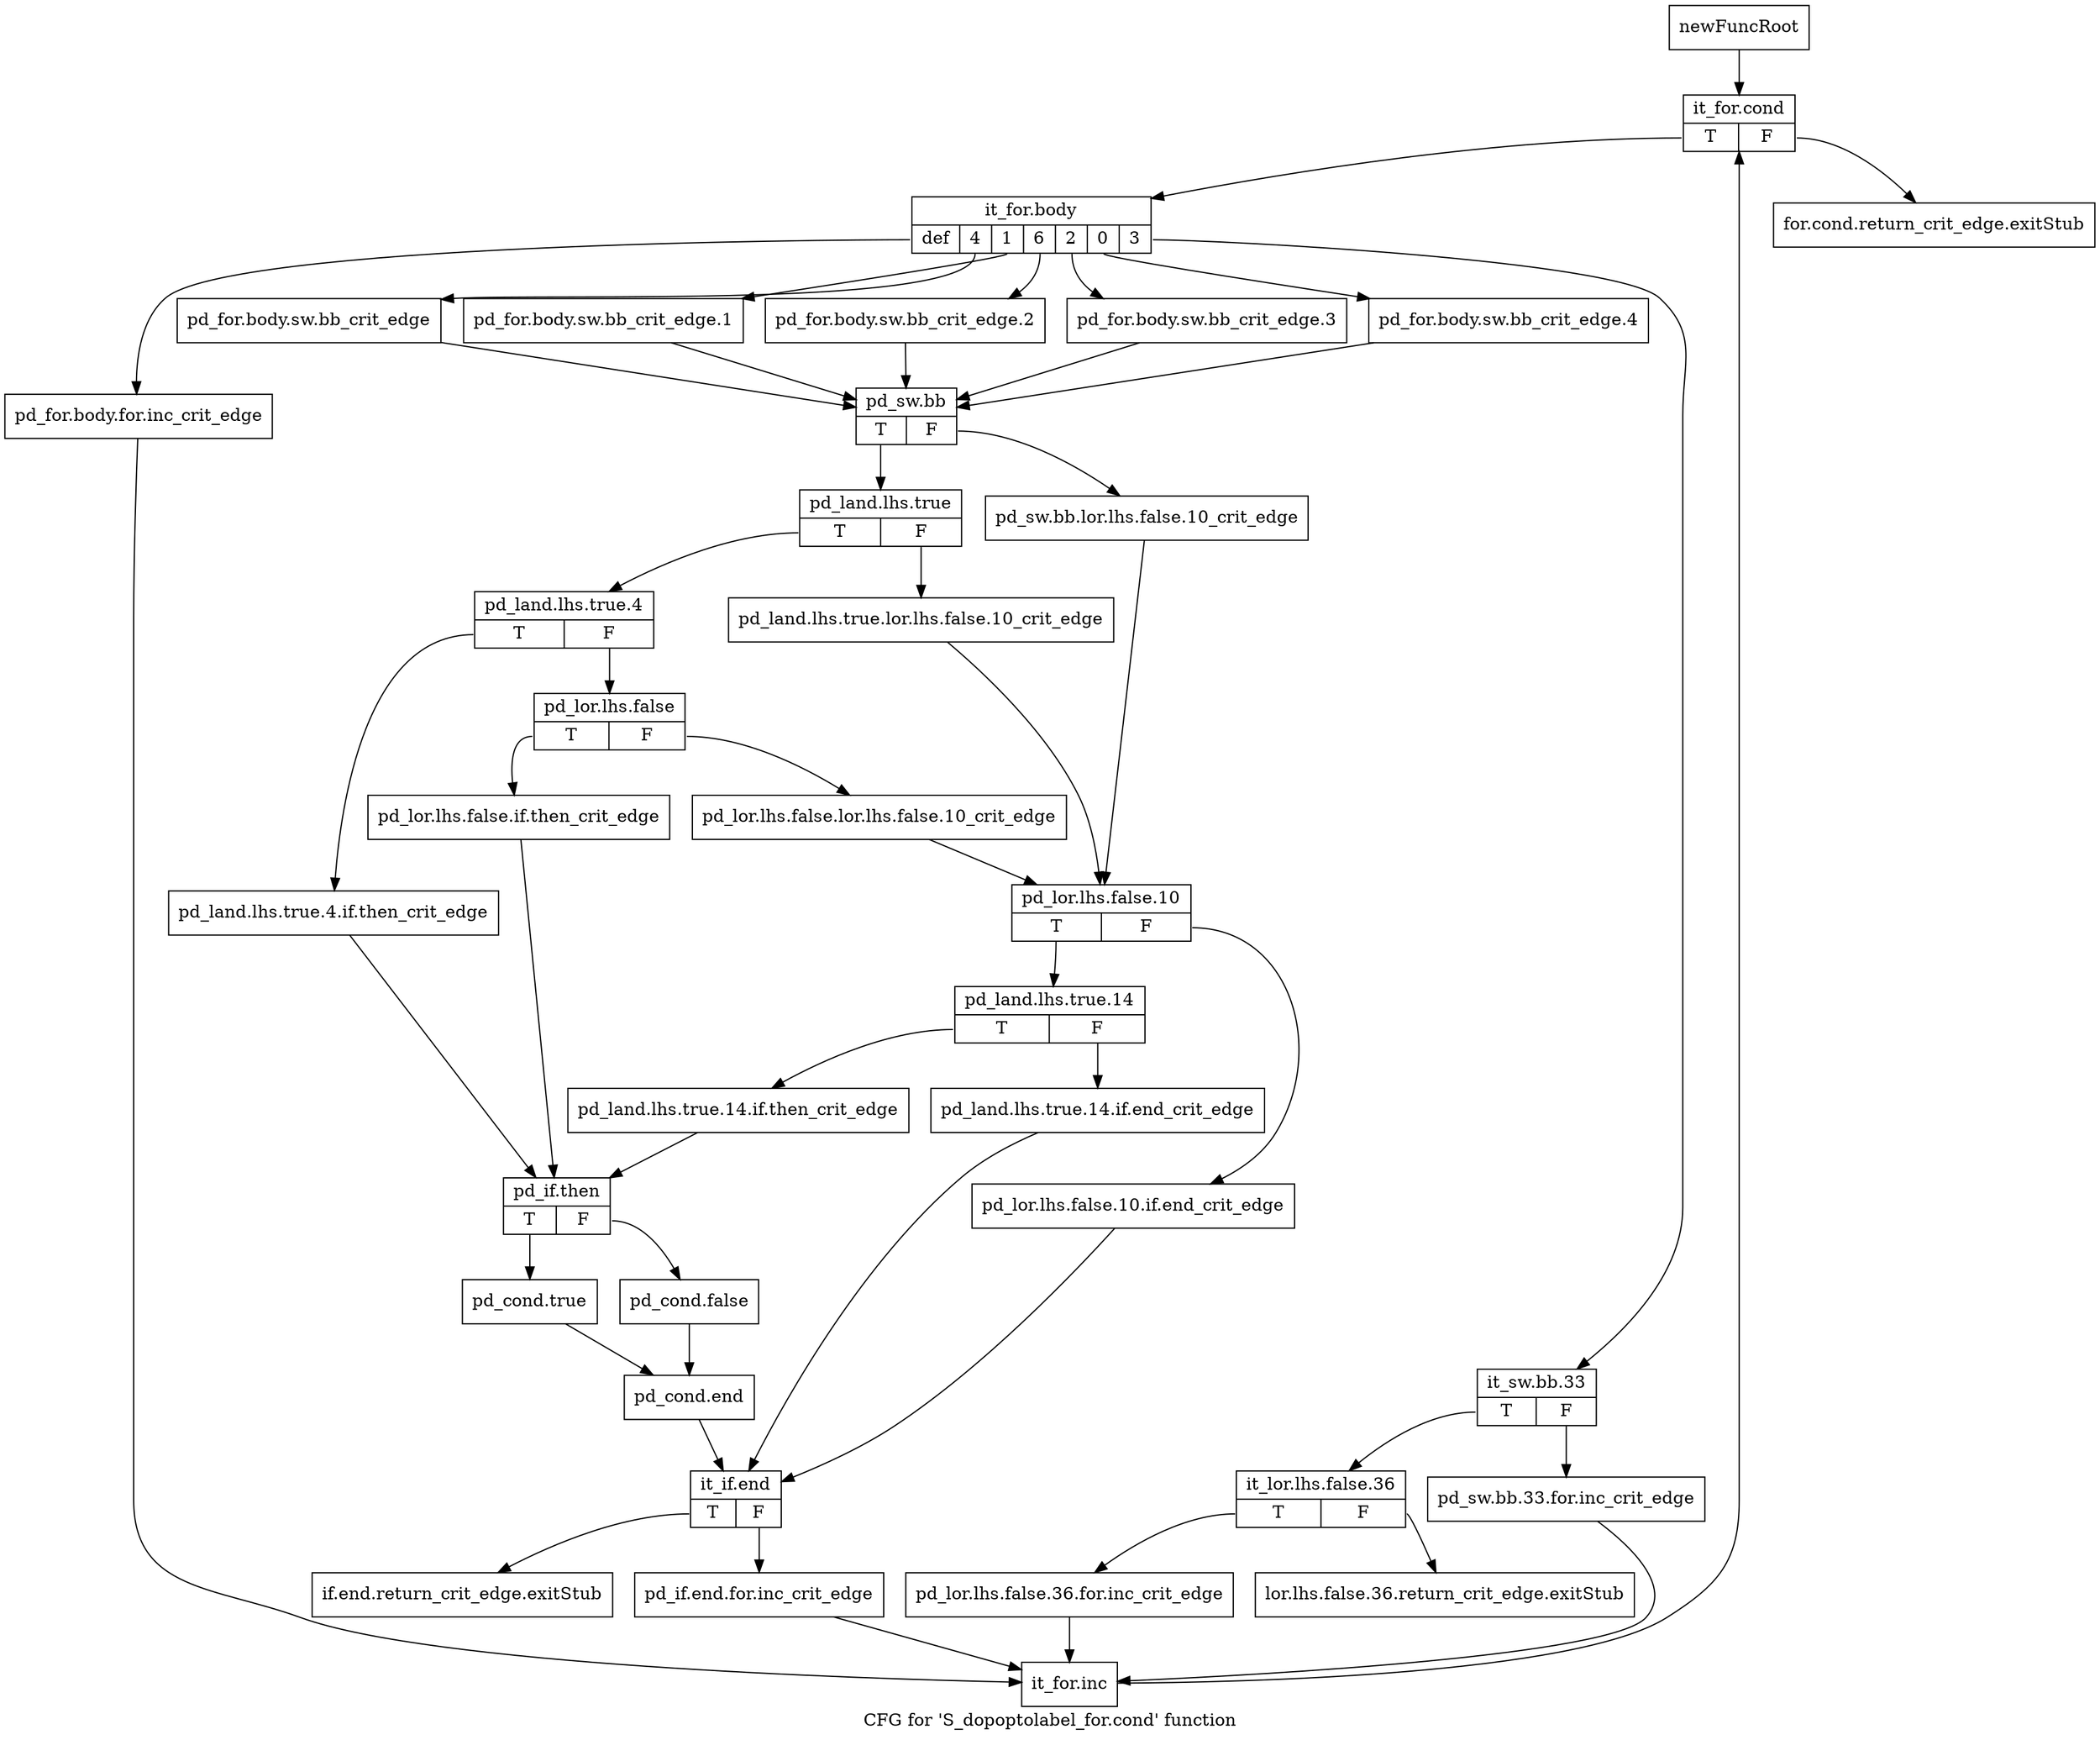 digraph "CFG for 'S_dopoptolabel_for.cond' function" {
	label="CFG for 'S_dopoptolabel_for.cond' function";

	Node0x4f3b960 [shape=record,label="{newFuncRoot}"];
	Node0x4f3b960 -> Node0x4f40ad0;
	Node0x4f409e0 [shape=record,label="{for.cond.return_crit_edge.exitStub}"];
	Node0x4f40a30 [shape=record,label="{lor.lhs.false.36.return_crit_edge.exitStub}"];
	Node0x4f40a80 [shape=record,label="{if.end.return_crit_edge.exitStub}"];
	Node0x4f40ad0 [shape=record,label="{it_for.cond|{<s0>T|<s1>F}}"];
	Node0x4f40ad0:s0 -> Node0x4f40b20;
	Node0x4f40ad0:s1 -> Node0x4f409e0;
	Node0x4f40b20 [shape=record,label="{it_for.body|{<s0>def|<s1>4|<s2>1|<s3>6|<s4>2|<s5>0|<s6>3}}"];
	Node0x4f40b20:s0 -> Node0x4f41480;
	Node0x4f40b20:s1 -> Node0x4f40df0;
	Node0x4f40b20:s2 -> Node0x4f40da0;
	Node0x4f40b20:s3 -> Node0x4f40d50;
	Node0x4f40b20:s4 -> Node0x4f40d00;
	Node0x4f40b20:s5 -> Node0x4f40cb0;
	Node0x4f40b20:s6 -> Node0x4f40b70;
	Node0x4f40b70 [shape=record,label="{it_sw.bb.33|{<s0>T|<s1>F}}"];
	Node0x4f40b70:s0 -> Node0x4f40c10;
	Node0x4f40b70:s1 -> Node0x4f40bc0;
	Node0x4f40bc0 [shape=record,label="{pd_sw.bb.33.for.inc_crit_edge}"];
	Node0x4f40bc0 -> Node0x4f414d0;
	Node0x4f40c10 [shape=record,label="{it_lor.lhs.false.36|{<s0>T|<s1>F}}"];
	Node0x4f40c10:s0 -> Node0x4f40c60;
	Node0x4f40c10:s1 -> Node0x4f40a30;
	Node0x4f40c60 [shape=record,label="{pd_lor.lhs.false.36.for.inc_crit_edge}"];
	Node0x4f40c60 -> Node0x4f414d0;
	Node0x4f40cb0 [shape=record,label="{pd_for.body.sw.bb_crit_edge.4}"];
	Node0x4f40cb0 -> Node0x4f40e40;
	Node0x4f40d00 [shape=record,label="{pd_for.body.sw.bb_crit_edge.3}"];
	Node0x4f40d00 -> Node0x4f40e40;
	Node0x4f40d50 [shape=record,label="{pd_for.body.sw.bb_crit_edge.2}"];
	Node0x4f40d50 -> Node0x4f40e40;
	Node0x4f40da0 [shape=record,label="{pd_for.body.sw.bb_crit_edge.1}"];
	Node0x4f40da0 -> Node0x4f40e40;
	Node0x4f40df0 [shape=record,label="{pd_for.body.sw.bb_crit_edge}"];
	Node0x4f40df0 -> Node0x4f40e40;
	Node0x4f40e40 [shape=record,label="{pd_sw.bb|{<s0>T|<s1>F}}"];
	Node0x4f40e40:s0 -> Node0x4f40ee0;
	Node0x4f40e40:s1 -> Node0x4f40e90;
	Node0x4f40e90 [shape=record,label="{pd_sw.bb.lor.lhs.false.10_crit_edge}"];
	Node0x4f40e90 -> Node0x4f41070;
	Node0x4f40ee0 [shape=record,label="{pd_land.lhs.true|{<s0>T|<s1>F}}"];
	Node0x4f40ee0:s0 -> Node0x4f40f80;
	Node0x4f40ee0:s1 -> Node0x4f40f30;
	Node0x4f40f30 [shape=record,label="{pd_land.lhs.true.lor.lhs.false.10_crit_edge}"];
	Node0x4f40f30 -> Node0x4f41070;
	Node0x4f40f80 [shape=record,label="{pd_land.lhs.true.4|{<s0>T|<s1>F}}"];
	Node0x4f40f80:s0 -> Node0x4f41250;
	Node0x4f40f80:s1 -> Node0x4f40fd0;
	Node0x4f40fd0 [shape=record,label="{pd_lor.lhs.false|{<s0>T|<s1>F}}"];
	Node0x4f40fd0:s0 -> Node0x4f41200;
	Node0x4f40fd0:s1 -> Node0x4f41020;
	Node0x4f41020 [shape=record,label="{pd_lor.lhs.false.lor.lhs.false.10_crit_edge}"];
	Node0x4f41020 -> Node0x4f41070;
	Node0x4f41070 [shape=record,label="{pd_lor.lhs.false.10|{<s0>T|<s1>F}}"];
	Node0x4f41070:s0 -> Node0x4f41110;
	Node0x4f41070:s1 -> Node0x4f410c0;
	Node0x4f410c0 [shape=record,label="{pd_lor.lhs.false.10.if.end_crit_edge}"];
	Node0x4f410c0 -> Node0x4f413e0;
	Node0x4f41110 [shape=record,label="{pd_land.lhs.true.14|{<s0>T|<s1>F}}"];
	Node0x4f41110:s0 -> Node0x4f411b0;
	Node0x4f41110:s1 -> Node0x4f41160;
	Node0x4f41160 [shape=record,label="{pd_land.lhs.true.14.if.end_crit_edge}"];
	Node0x4f41160 -> Node0x4f413e0;
	Node0x4f411b0 [shape=record,label="{pd_land.lhs.true.14.if.then_crit_edge}"];
	Node0x4f411b0 -> Node0x4f412a0;
	Node0x4f41200 [shape=record,label="{pd_lor.lhs.false.if.then_crit_edge}"];
	Node0x4f41200 -> Node0x4f412a0;
	Node0x4f41250 [shape=record,label="{pd_land.lhs.true.4.if.then_crit_edge}"];
	Node0x4f41250 -> Node0x4f412a0;
	Node0x4f412a0 [shape=record,label="{pd_if.then|{<s0>T|<s1>F}}"];
	Node0x4f412a0:s0 -> Node0x4f41340;
	Node0x4f412a0:s1 -> Node0x4f412f0;
	Node0x4f412f0 [shape=record,label="{pd_cond.false}"];
	Node0x4f412f0 -> Node0x4f41390;
	Node0x4f41340 [shape=record,label="{pd_cond.true}"];
	Node0x4f41340 -> Node0x4f41390;
	Node0x4f41390 [shape=record,label="{pd_cond.end}"];
	Node0x4f41390 -> Node0x4f413e0;
	Node0x4f413e0 [shape=record,label="{it_if.end|{<s0>T|<s1>F}}"];
	Node0x4f413e0:s0 -> Node0x4f40a80;
	Node0x4f413e0:s1 -> Node0x4f41430;
	Node0x4f41430 [shape=record,label="{pd_if.end.for.inc_crit_edge}"];
	Node0x4f41430 -> Node0x4f414d0;
	Node0x4f41480 [shape=record,label="{pd_for.body.for.inc_crit_edge}"];
	Node0x4f41480 -> Node0x4f414d0;
	Node0x4f414d0 [shape=record,label="{it_for.inc}"];
	Node0x4f414d0 -> Node0x4f40ad0;
}
